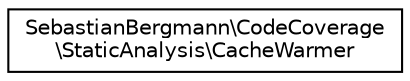 digraph "Graphical Class Hierarchy"
{
  edge [fontname="Helvetica",fontsize="10",labelfontname="Helvetica",labelfontsize="10"];
  node [fontname="Helvetica",fontsize="10",shape=record];
  rankdir="LR";
  Node0 [label="SebastianBergmann\\CodeCoverage\l\\StaticAnalysis\\CacheWarmer",height=0.2,width=0.4,color="black", fillcolor="white", style="filled",URL="$classSebastianBergmann_1_1CodeCoverage_1_1StaticAnalysis_1_1CacheWarmer.html"];
}
